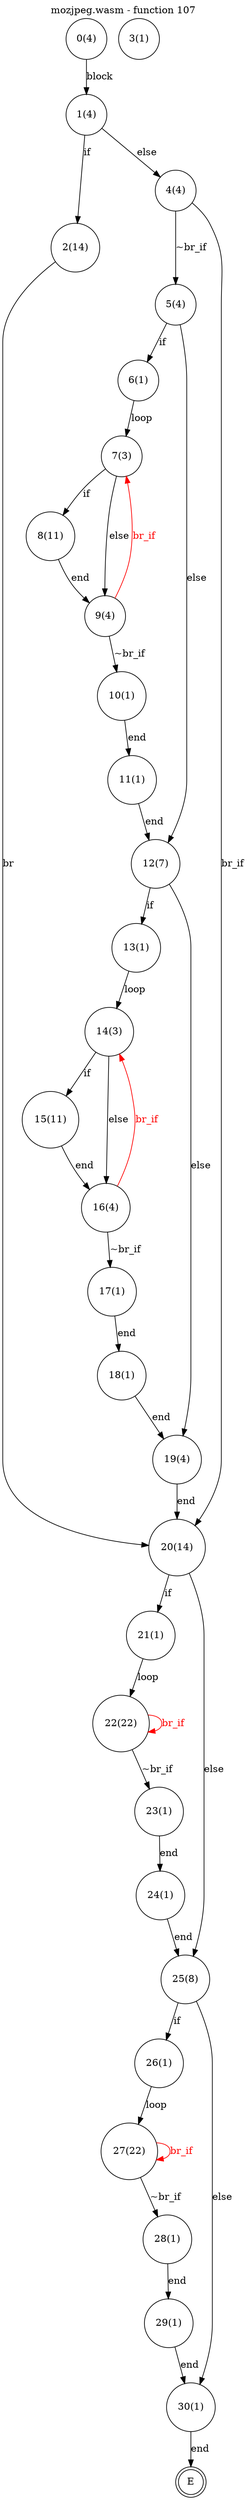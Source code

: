 digraph finite_state_machine {
    label = "mozjpeg.wasm - function 107"
    labelloc =  t
    labelfontsize = 16
    labelfontcolor = black
    labelfontname = "Helvetica"
    node [shape = doublecircle]; E ;
node [shape=circle, fontcolor=black, style="", label="0(4)"]0
node [shape=circle, fontcolor=black, style="", label="1(4)"]1
node [shape=circle, fontcolor=black, style="", label="2(14)"]2
node [shape=circle, fontcolor=black, style="", label="3(1)"]3
node [shape=circle, fontcolor=black, style="", label="4(4)"]4
node [shape=circle, fontcolor=black, style="", label="5(4)"]5
node [shape=circle, fontcolor=black, style="", label="6(1)"]6
node [shape=circle, fontcolor=black, style="", label="7(3)"]7
node [shape=circle, fontcolor=black, style="", label="8(11)"]8
node [shape=circle, fontcolor=black, style="", label="9(4)"]9
node [shape=circle, fontcolor=black, style="", label="10(1)"]10
node [shape=circle, fontcolor=black, style="", label="11(1)"]11
node [shape=circle, fontcolor=black, style="", label="12(7)"]12
node [shape=circle, fontcolor=black, style="", label="13(1)"]13
node [shape=circle, fontcolor=black, style="", label="14(3)"]14
node [shape=circle, fontcolor=black, style="", label="15(11)"]15
node [shape=circle, fontcolor=black, style="", label="16(4)"]16
node [shape=circle, fontcolor=black, style="", label="17(1)"]17
node [shape=circle, fontcolor=black, style="", label="18(1)"]18
node [shape=circle, fontcolor=black, style="", label="19(4)"]19
node [shape=circle, fontcolor=black, style="", label="20(14)"]20
node [shape=circle, fontcolor=black, style="", label="21(1)"]21
node [shape=circle, fontcolor=black, style="", label="22(22)"]22
node [shape=circle, fontcolor=black, style="", label="23(1)"]23
node [shape=circle, fontcolor=black, style="", label="24(1)"]24
node [shape=circle, fontcolor=black, style="", label="25(8)"]25
node [shape=circle, fontcolor=black, style="", label="26(1)"]26
node [shape=circle, fontcolor=black, style="", label="27(22)"]27
node [shape=circle, fontcolor=black, style="", label="28(1)"]28
node [shape=circle, fontcolor=black, style="", label="29(1)"]29
node [shape=circle, fontcolor=black, style="", label="30(1)"]30
node [shape=circle, fontcolor=black, style="", label="E"]E
    0 -> 1[label="block"];
    1 -> 2[label="if"];
    1 -> 4[label="else"];
    2 -> 20[label="br"];
    4 -> 5[label="~br_if"];
    4 -> 20[label="br_if"];
    5 -> 6[label="if"];
    5 -> 12[label="else"];
    6 -> 7[label="loop"];
    7 -> 8[label="if"];
    7 -> 9[label="else"];
    8 -> 9[label="end"];
    9 -> 10[label="~br_if"];
    9 -> 7[color="red" fontcolor="red" label="br_if"];
    10 -> 11[label="end"];
    11 -> 12[label="end"];
    12 -> 13[label="if"];
    12 -> 19[label="else"];
    13 -> 14[label="loop"];
    14 -> 15[label="if"];
    14 -> 16[label="else"];
    15 -> 16[label="end"];
    16 -> 17[label="~br_if"];
    16 -> 14[color="red" fontcolor="red" label="br_if"];
    17 -> 18[label="end"];
    18 -> 19[label="end"];
    19 -> 20[label="end"];
    20 -> 21[label="if"];
    20 -> 25[label="else"];
    21 -> 22[label="loop"];
    22 -> 23[label="~br_if"];
    22 -> 22[color="red" fontcolor="red" label="br_if"];
    23 -> 24[label="end"];
    24 -> 25[label="end"];
    25 -> 26[label="if"];
    25 -> 30[label="else"];
    26 -> 27[label="loop"];
    27 -> 28[label="~br_if"];
    27 -> 27[color="red" fontcolor="red" label="br_if"];
    28 -> 29[label="end"];
    29 -> 30[label="end"];
    30 -> E[label="end"];
}
